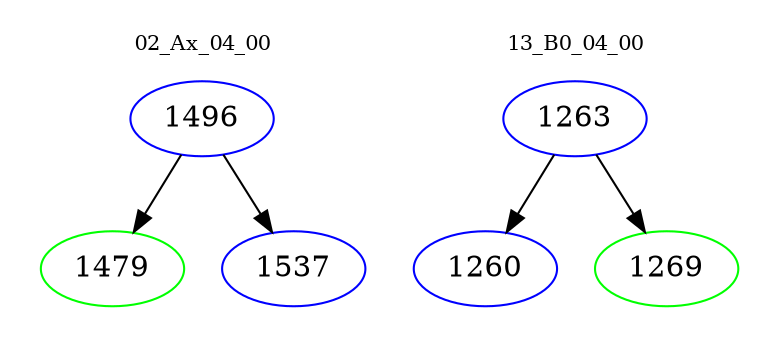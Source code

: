 digraph{
subgraph cluster_0 {
color = white
label = "02_Ax_04_00";
fontsize=10;
T0_1496 [label="1496", color="blue"]
T0_1496 -> T0_1479 [color="black"]
T0_1479 [label="1479", color="green"]
T0_1496 -> T0_1537 [color="black"]
T0_1537 [label="1537", color="blue"]
}
subgraph cluster_1 {
color = white
label = "13_B0_04_00";
fontsize=10;
T1_1263 [label="1263", color="blue"]
T1_1263 -> T1_1260 [color="black"]
T1_1260 [label="1260", color="blue"]
T1_1263 -> T1_1269 [color="black"]
T1_1269 [label="1269", color="green"]
}
}
